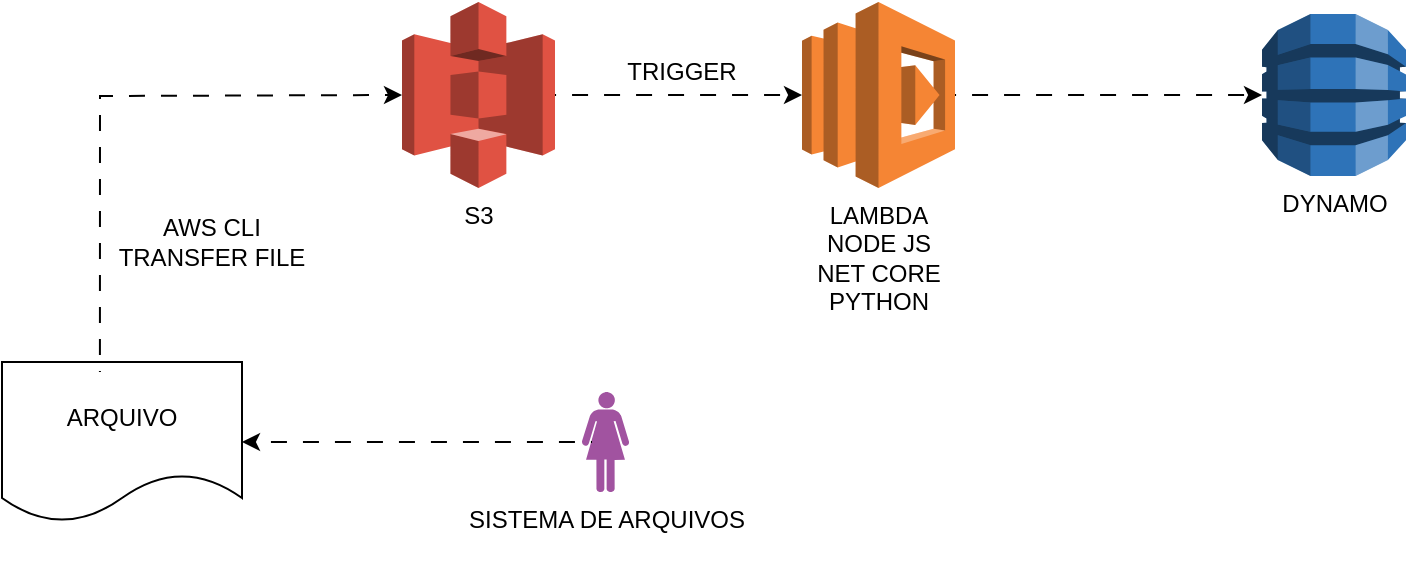 <mxfile version="28.2.1">
  <diagram name="Página-1" id="hoqxDsl1G6cgKhzViu0Y">
    <mxGraphModel dx="946" dy="571" grid="1" gridSize="10" guides="1" tooltips="1" connect="1" arrows="1" fold="1" page="1" pageScale="1" pageWidth="827" pageHeight="1169" math="0" shadow="0">
      <root>
        <mxCell id="0" />
        <mxCell id="1" parent="0" />
        <mxCell id="8cyA2CDWVKGSMlbzbImf-1" value="ARQUIVO" style="shape=document;whiteSpace=wrap;html=1;boundedLbl=1;" vertex="1" parent="1">
          <mxGeometry x="40" y="330" width="120" height="80" as="geometry" />
        </mxCell>
        <mxCell id="8cyA2CDWVKGSMlbzbImf-2" value="S3" style="outlineConnect=0;dashed=0;verticalLabelPosition=bottom;verticalAlign=top;align=center;html=1;shape=mxgraph.aws3.s3;fillColor=#E05243;gradientColor=none;" vertex="1" parent="1">
          <mxGeometry x="240" y="150" width="76.5" height="93" as="geometry" />
        </mxCell>
        <mxCell id="8cyA2CDWVKGSMlbzbImf-3" value="LAMBDA&lt;div&gt;NODE JS&lt;/div&gt;&lt;div&gt;NET CORE&lt;/div&gt;&lt;div&gt;PYTHON&lt;/div&gt;" style="outlineConnect=0;dashed=0;verticalLabelPosition=bottom;verticalAlign=top;align=center;html=1;shape=mxgraph.aws3.lambda;fillColor=#F58534;gradientColor=none;" vertex="1" parent="1">
          <mxGeometry x="440" y="150" width="76.5" height="93" as="geometry" />
        </mxCell>
        <mxCell id="8cyA2CDWVKGSMlbzbImf-4" value="SISTEMA DE ARQUIVOS&lt;div&gt;&lt;br&gt;&lt;/div&gt;" style="verticalLabelPosition=bottom;sketch=0;html=1;fillColor=#A153A0;verticalAlign=top;align=center;pointerEvents=1;shape=mxgraph.cisco_safe.design.actor_1;" vertex="1" parent="1">
          <mxGeometry x="330" y="345" width="23.5" height="50" as="geometry" />
        </mxCell>
        <mxCell id="8cyA2CDWVKGSMlbzbImf-5" value="DYNAMO" style="outlineConnect=0;dashed=0;verticalLabelPosition=bottom;verticalAlign=top;align=center;html=1;shape=mxgraph.aws3.dynamo_db;fillColor=#2E73B8;gradientColor=none;" vertex="1" parent="1">
          <mxGeometry x="670" y="156" width="72" height="81" as="geometry" />
        </mxCell>
        <mxCell id="8cyA2CDWVKGSMlbzbImf-6" value="" style="endArrow=classic;html=1;rounded=0;exitX=0.213;exitY=0.5;exitDx=0;exitDy=0;exitPerimeter=0;flowAnimation=1;" edge="1" parent="1" source="8cyA2CDWVKGSMlbzbImf-4" target="8cyA2CDWVKGSMlbzbImf-1">
          <mxGeometry width="50" height="50" relative="1" as="geometry">
            <mxPoint x="390" y="320" as="sourcePoint" />
            <mxPoint x="440" y="270" as="targetPoint" />
          </mxGeometry>
        </mxCell>
        <mxCell id="8cyA2CDWVKGSMlbzbImf-7" value="" style="endArrow=classic;html=1;rounded=0;entryX=0;entryY=0.5;entryDx=0;entryDy=0;entryPerimeter=0;exitX=0.408;exitY=0.063;exitDx=0;exitDy=0;exitPerimeter=0;flowAnimation=1;" edge="1" parent="1" source="8cyA2CDWVKGSMlbzbImf-1" target="8cyA2CDWVKGSMlbzbImf-2">
          <mxGeometry width="50" height="50" relative="1" as="geometry">
            <mxPoint x="390" y="320" as="sourcePoint" />
            <mxPoint x="440" y="270" as="targetPoint" />
            <Array as="points">
              <mxPoint x="89" y="197" />
            </Array>
          </mxGeometry>
        </mxCell>
        <mxCell id="8cyA2CDWVKGSMlbzbImf-8" value="" style="endArrow=classic;html=1;rounded=0;flowAnimation=1;" edge="1" parent="1" source="8cyA2CDWVKGSMlbzbImf-2" target="8cyA2CDWVKGSMlbzbImf-3">
          <mxGeometry width="50" height="50" relative="1" as="geometry">
            <mxPoint x="390" y="320" as="sourcePoint" />
            <mxPoint x="440" y="270" as="targetPoint" />
          </mxGeometry>
        </mxCell>
        <mxCell id="8cyA2CDWVKGSMlbzbImf-9" value="" style="endArrow=classic;html=1;rounded=0;flowAnimation=1;" edge="1" parent="1" source="8cyA2CDWVKGSMlbzbImf-3" target="8cyA2CDWVKGSMlbzbImf-5">
          <mxGeometry width="50" height="50" relative="1" as="geometry">
            <mxPoint x="390" y="320" as="sourcePoint" />
            <mxPoint x="440" y="270" as="targetPoint" />
          </mxGeometry>
        </mxCell>
        <mxCell id="8cyA2CDWVKGSMlbzbImf-12" value="TRIGGER" style="text;html=1;align=center;verticalAlign=middle;whiteSpace=wrap;rounded=0;" vertex="1" parent="1">
          <mxGeometry x="350" y="170" width="60" height="30" as="geometry" />
        </mxCell>
        <mxCell id="8cyA2CDWVKGSMlbzbImf-13" value="AWS CLI&lt;div&gt;TRANSFER FILE&lt;/div&gt;" style="text;html=1;align=center;verticalAlign=middle;whiteSpace=wrap;rounded=0;" vertex="1" parent="1">
          <mxGeometry x="90" y="250" width="110" height="40" as="geometry" />
        </mxCell>
      </root>
    </mxGraphModel>
  </diagram>
</mxfile>
